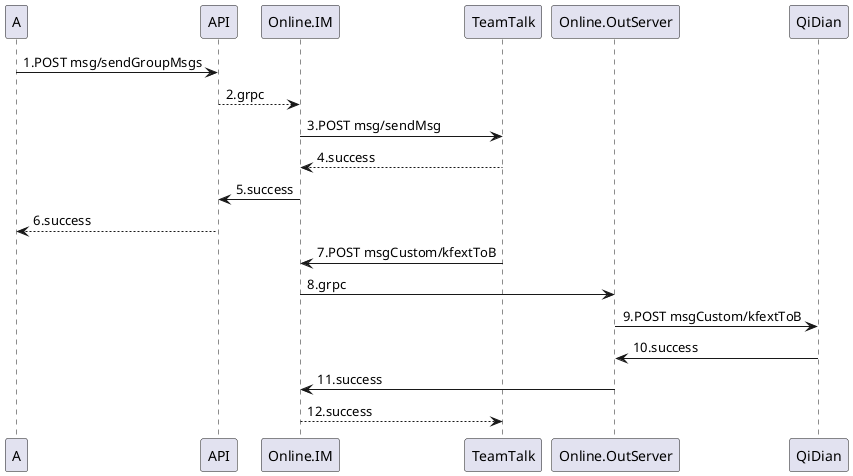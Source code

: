 1.给用户发消息接口（QQ好友或找钢用户）
@startuml
A -> API: 1.POST msg/sendGroupMsgs
API --> Online.IM: 2.grpc

Online.IM -> TeamTalk: 3.POST msg/sendMsg
Online.IM <-- TeamTalk: 4.success
API <- Online.IM: 5.success
API --> A: 6.success

Online.IM <- TeamTalk : 7.POST msgCustom/kfextToB

Online.IM -> Online.OutServer:8.grpc
Online.OutServer -> QiDian: 9.POST msgCustom/kfextToB
Online.OutServer <- QiDian: 10.success
Online.IM <- Online.OutServer:11.success
Online.IM --> TeamTalk: 12.success
@enduml

2.发送QQ好友消息
@startuml
A -> msg_server1: 1.sessionType=QQ_Single
msg_server1 -> route_server: 2.CID_OTHER_QIDIAN_QQ_MSG_DATA
route_server -> http_msg_server1: 3.随机选取一个转发
http_msg_server1 -> Online.IM: 4.POST msgCustom/kfextToB
http_msg_server1 <-- Online.IM: 5.success
http_msg_server1 -> db_proxy_server1: 6.存储
http_msg_server1 <-- db_proxy_server1: 7.ACK
http_msg_server1 -> push_server: 8.消息推送

route_server <-- http_msg_server1: 9.ACK
route_server -> msg_server1: 10.广播ACK
route_server -> msg_server2: 11.广播ACK
A <-- msg_server1: 12.ACK
@enduml

3.给用户发消息接口（QQ好友或找钢用户）
@startuml
Online.IM --> http_msg_server: 1.POST msg/sendMsg
Online.IM <-- http_msg_server: 2.success
http_msg_server -> db_proxy_server1: storage
http_msg_server <-- db_proxy_server1: CID_MSG_DATA
http_msg_server -> route_server: 3.CID_MSG_DATA
route_server -> msg_server1: 4.broadcast Msg
msg_server1 -> 用户A: 5.CID_MSG_DATA
msg_server1 <-- 用户A: 6.ACK
route_server -> msg_server2: 7.broadcast Msg
@enduml